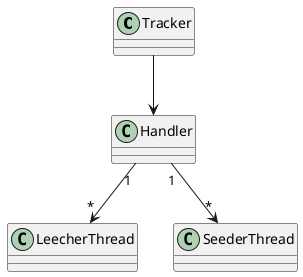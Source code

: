 @startuml

Tracker --> Handler

Handler "1" --> "*" LeecherThread
Handler "1" --> "*" SeederThread

@enduml